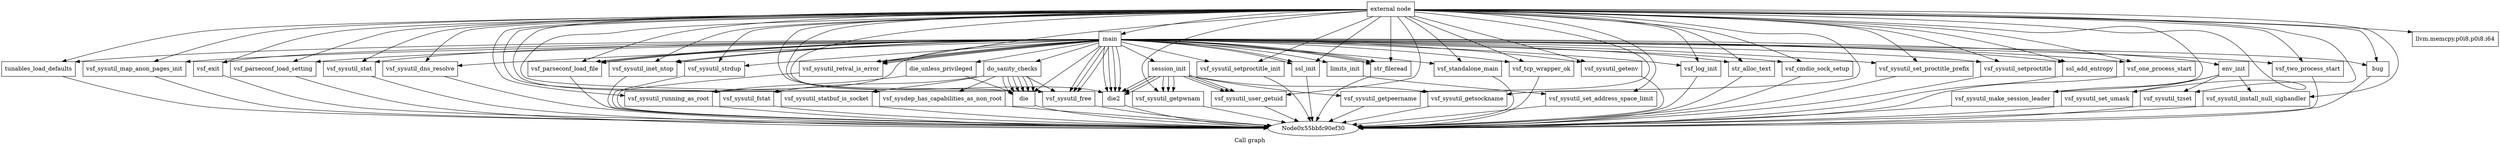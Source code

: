digraph "Call graph" {
	label="Call graph";

	Node0x55bbfc9154c0 [shape=record,label="{external node}"];
	Node0x55bbfc9154c0 -> Node0x55bbfc901b90;
	Node0x55bbfc9154c0 -> Node0x55bbfc89fc10;
	Node0x55bbfc9154c0 -> Node0x55bbfc9105d0;
	Node0x55bbfc9154c0 -> Node0x55bbfc90f390;
	Node0x55bbfc9154c0 -> Node0x55bbfc910be0;
	Node0x55bbfc9154c0 -> Node0x55bbfc8feff0;
	Node0x55bbfc9154c0 -> Node0x55bbfc8fffb0;
	Node0x55bbfc9154c0 -> Node0x55bbfc90e310;
	Node0x55bbfc9154c0 -> Node0x55bbfc900eb0;
	Node0x55bbfc9154c0 -> Node0x55bbfc903940;
	Node0x55bbfc9154c0 -> Node0x55bbfc9006b0;
	Node0x55bbfc9154c0 -> Node0x55bbfc902d00;
	Node0x55bbfc9154c0 -> Node0x55bbfc90f7b0;
	Node0x55bbfc9154c0 -> Node0x55bbfc90f5a0;
	Node0x55bbfc9154c0 -> Node0x55bbfc90f1a0;
	Node0x55bbfc9154c0 -> Node0x55bbfc911900;
	Node0x55bbfc9154c0 -> Node0x55bbfc912df0;
	Node0x55bbfc9154c0 -> Node0x55bbfc913000;
	Node0x55bbfc9154c0 -> Node0x55bbfc9140d0;
	Node0x55bbfc9154c0 -> Node0x55bbfc91d4a0;
	Node0x55bbfc9154c0 -> Node0x55bbfc91d070;
	Node0x55bbfc9154c0 -> Node0x55bbfc920ad0;
	Node0x55bbfc9154c0 -> Node0x55bbfc90dbb0;
	Node0x55bbfc9154c0 -> Node0x55bbfc90dc20;
	Node0x55bbfc9154c0 -> Node0x55bbfc90dc90;
	Node0x55bbfc9154c0 -> Node0x55bbfc89f970;
	Node0x55bbfc9154c0 -> Node0x55bbfc89f9e0;
	Node0x55bbfc9154c0 -> Node0x55bbfc89fa50;
	Node0x55bbfc9154c0 -> Node0x55bbfc89fac0;
	Node0x55bbfc9154c0 -> Node0x55bbfc89fb30;
	Node0x55bbfc9154c0 -> Node0x55bbfc89fba0;
	Node0x55bbfc9154c0 -> Node0x55bbfc89ffb0;
	Node0x55bbfc9154c0 -> Node0x55bbfc8a0050;
	Node0x55bbfc9154c0 -> Node0x55bbfc89ffe0;
	Node0x55bbfc9154c0 -> Node0x55bbfc926950;
	Node0x55bbfc9154c0 -> Node0x55bbfc9269f0;
	Node0x55bbfc9154c0 -> Node0x55bbfc926980;
	Node0x55bbfc9154c0 -> Node0x55bbfc926aa0;
	Node0x55bbfc9154c0 -> Node0x55bbfc926b10;
	Node0x55bbfc9154c0 -> Node0x55bbfc8a00c0;
	Node0x55bbfc9154c0 -> Node0x55bbfc926620;
	Node0x55bbfc9154c0 -> Node0x55bbfc9265b0;
	Node0x55bbfc9154c0 -> Node0x55bbfc9266d0;
	Node0x55bbfc901b90 [shape=record,label="{main}"];
	Node0x55bbfc901b90 -> Node0x55bbfc9105d0;
	Node0x55bbfc901b90 -> Node0x55bbfc90f390;
	Node0x55bbfc901b90 -> Node0x55bbfc910be0;
	Node0x55bbfc901b90 -> Node0x55bbfc8feff0;
	Node0x55bbfc901b90 -> Node0x55bbfc8fffb0;
	Node0x55bbfc901b90 -> Node0x55bbfc90e310;
	Node0x55bbfc901b90 -> Node0x55bbfc900eb0;
	Node0x55bbfc901b90 -> Node0x55bbfc903940;
	Node0x55bbfc901b90 -> Node0x55bbfc9006b0;
	Node0x55bbfc901b90 -> Node0x55bbfc8feff0;
	Node0x55bbfc901b90 -> Node0x55bbfc902d00;
	Node0x55bbfc901b90 -> Node0x55bbfc90f7b0;
	Node0x55bbfc901b90 -> Node0x55bbfc902d00;
	Node0x55bbfc901b90 -> Node0x55bbfc90f5a0;
	Node0x55bbfc901b90 -> Node0x55bbfc90f1a0;
	Node0x55bbfc901b90 -> Node0x55bbfc902d00;
	Node0x55bbfc901b90 -> Node0x55bbfc91c700;
	Node0x55bbfc901b90 -> Node0x55bbfc911900;
	Node0x55bbfc901b90 -> Node0x55bbfc912df0;
	Node0x55bbfc901b90 -> Node0x55bbfc913000;
	Node0x55bbfc901b90 -> Node0x55bbfc9140d0;
	Node0x55bbfc901b90 -> Node0x55bbfc91d4a0;
	Node0x55bbfc901b90 -> Node0x55bbfc8feff0;
	Node0x55bbfc901b90 -> Node0x55bbfc915930;
	Node0x55bbfc901b90 -> Node0x55bbfc914b60;
	Node0x55bbfc901b90 -> Node0x55bbfc914e20;
	Node0x55bbfc901b90 -> Node0x55bbfc9159f0;
	Node0x55bbfc901b90 -> Node0x55bbfc91d070;
	Node0x55bbfc901b90 -> Node0x55bbfc90f5a0;
	Node0x55bbfc901b90 -> Node0x55bbfc920ad0;
	Node0x55bbfc901b90 -> Node0x55bbfc90dbb0;
	Node0x55bbfc901b90 -> Node0x55bbfc90dc20;
	Node0x55bbfc901b90 -> Node0x55bbfc90dc90;
	Node0x55bbfc901b90 -> Node0x55bbfc912df0;
	Node0x55bbfc901b90 -> Node0x55bbfc89f970;
	Node0x55bbfc901b90 -> Node0x55bbfc89f9e0;
	Node0x55bbfc901b90 -> Node0x55bbfc9006b0;
	Node0x55bbfc901b90 -> Node0x55bbfc900eb0;
	Node0x55bbfc901b90 -> Node0x55bbfc89f9e0;
	Node0x55bbfc901b90 -> Node0x55bbfc9006b0;
	Node0x55bbfc901b90 -> Node0x55bbfc900eb0;
	Node0x55bbfc901b90 -> Node0x55bbfc89f9e0;
	Node0x55bbfc901b90 -> Node0x55bbfc9006b0;
	Node0x55bbfc901b90 -> Node0x55bbfc900eb0;
	Node0x55bbfc901b90 -> Node0x55bbfc89fa50;
	Node0x55bbfc901b90 -> Node0x55bbfc89fac0;
	Node0x55bbfc901b90 -> Node0x55bbfc89fb30;
	Node0x55bbfc901b90 -> Node0x55bbfc89fba0;
	Node0x55bbfc89fc10 [shape=record,label="{llvm.memcpy.p0i8.p0i8.i64}"];
	Node0x55bbfc9105d0 [shape=record,label="{tunables_load_defaults}"];
	Node0x55bbfc9105d0 -> Node0x55bbfc90ef30;
	Node0x55bbfc90f390 [shape=record,label="{vsf_sysutil_map_anon_pages_init}"];
	Node0x55bbfc90f390 -> Node0x55bbfc90ef30;
	Node0x55bbfc910be0 [shape=record,label="{die}"];
	Node0x55bbfc910be0 -> Node0x55bbfc90ef30;
	Node0x55bbfc8feff0 [shape=record,label="{vsf_parseconf_load_file}"];
	Node0x55bbfc8feff0 -> Node0x55bbfc90ef30;
	Node0x55bbfc8fffb0 [shape=record,label="{vsf_exit}"];
	Node0x55bbfc8fffb0 -> Node0x55bbfc90ef30;
	Node0x55bbfc90e310 [shape=record,label="{vsf_parseconf_load_setting}"];
	Node0x55bbfc90e310 -> Node0x55bbfc90ef30;
	Node0x55bbfc900eb0 [shape=record,label="{die2}"];
	Node0x55bbfc900eb0 -> Node0x55bbfc90ef30;
	Node0x55bbfc903940 [shape=record,label="{vsf_sysutil_stat}"];
	Node0x55bbfc903940 -> Node0x55bbfc90ef30;
	Node0x55bbfc9006b0 [shape=record,label="{vsf_sysutil_retval_is_error}"];
	Node0x55bbfc9006b0 -> Node0x55bbfc90ef30;
	Node0x55bbfc902d00 [shape=record,label="{vsf_sysutil_free}"];
	Node0x55bbfc902d00 -> Node0x55bbfc90ef30;
	Node0x55bbfc90f7b0 [shape=record,label="{vsf_sysutil_dns_resolve}"];
	Node0x55bbfc90f7b0 -> Node0x55bbfc90ef30;
	Node0x55bbfc90f5a0 [shape=record,label="{vsf_sysutil_inet_ntop}"];
	Node0x55bbfc90f5a0 -> Node0x55bbfc90ef30;
	Node0x55bbfc90f1a0 [shape=record,label="{vsf_sysutil_strdup}"];
	Node0x55bbfc90f1a0 -> Node0x55bbfc90ef30;
	Node0x55bbfc91c700 [shape=record,label="{die_unless_privileged}"];
	Node0x55bbfc91c700 -> Node0x55bbfc89fa50;
	Node0x55bbfc91c700 -> Node0x55bbfc910be0;
	Node0x55bbfc911900 [shape=record,label="{vsf_sysutil_setproctitle_init}"];
	Node0x55bbfc911900 -> Node0x55bbfc90ef30;
	Node0x55bbfc912df0 [shape=record,label="{ssl_init}"];
	Node0x55bbfc912df0 -> Node0x55bbfc90ef30;
	Node0x55bbfc913000 [shape=record,label="{vsf_standalone_main}"];
	Node0x55bbfc913000 -> Node0x55bbfc90ef30;
	Node0x55bbfc9140d0 [shape=record,label="{vsf_tcp_wrapper_ok}"];
	Node0x55bbfc9140d0 -> Node0x55bbfc90ef30;
	Node0x55bbfc91d4a0 [shape=record,label="{vsf_sysutil_getenv}"];
	Node0x55bbfc91d4a0 -> Node0x55bbfc90ef30;
	Node0x55bbfc915930 [shape=record,label="{do_sanity_checks}"];
	Node0x55bbfc915930 -> Node0x55bbfc89ffb0;
	Node0x55bbfc915930 -> Node0x55bbfc8a0050;
	Node0x55bbfc915930 -> Node0x55bbfc910be0;
	Node0x55bbfc915930 -> Node0x55bbfc902d00;
	Node0x55bbfc915930 -> Node0x55bbfc910be0;
	Node0x55bbfc915930 -> Node0x55bbfc89ffe0;
	Node0x55bbfc915930 -> Node0x55bbfc910be0;
	Node0x55bbfc915930 -> Node0x55bbfc910be0;
	Node0x55bbfc915930 -> Node0x55bbfc910be0;
	Node0x55bbfc915930 -> Node0x55bbfc910be0;
	Node0x55bbfc914b60 [shape=record,label="{session_init}"];
	Node0x55bbfc914b60 -> Node0x55bbfc8a00c0;
	Node0x55bbfc914b60 -> Node0x55bbfc926620;
	Node0x55bbfc914b60 -> Node0x55bbfc9265b0;
	Node0x55bbfc914b60 -> Node0x55bbfc900eb0;
	Node0x55bbfc914b60 -> Node0x55bbfc9266d0;
	Node0x55bbfc914b60 -> Node0x55bbfc9265b0;
	Node0x55bbfc914b60 -> Node0x55bbfc900eb0;
	Node0x55bbfc914b60 -> Node0x55bbfc9266d0;
	Node0x55bbfc914b60 -> Node0x55bbfc9265b0;
	Node0x55bbfc914b60 -> Node0x55bbfc900eb0;
	Node0x55bbfc914b60 -> Node0x55bbfc9266d0;
	Node0x55bbfc914e20 [shape=record,label="{env_init}"];
	Node0x55bbfc914e20 -> Node0x55bbfc926950;
	Node0x55bbfc914e20 -> Node0x55bbfc9269f0;
	Node0x55bbfc914e20 -> Node0x55bbfc926980;
	Node0x55bbfc914e20 -> Node0x55bbfc926aa0;
	Node0x55bbfc9159f0 [shape=record,label="{limits_init}"];
	Node0x55bbfc9159f0 -> Node0x55bbfc926b10;
	Node0x55bbfc91d070 [shape=record,label="{vsf_log_init}"];
	Node0x55bbfc91d070 -> Node0x55bbfc90ef30;
	Node0x55bbfc920ad0 [shape=record,label="{str_alloc_text}"];
	Node0x55bbfc920ad0 -> Node0x55bbfc90ef30;
	Node0x55bbfc90dbb0 [shape=record,label="{vsf_cmdio_sock_setup}"];
	Node0x55bbfc90dbb0 -> Node0x55bbfc90ef30;
	Node0x55bbfc90dc20 [shape=record,label="{vsf_sysutil_set_proctitle_prefix}"];
	Node0x55bbfc90dc20 -> Node0x55bbfc90ef30;
	Node0x55bbfc90dc90 [shape=record,label="{vsf_sysutil_setproctitle}"];
	Node0x55bbfc90dc90 -> Node0x55bbfc90ef30;
	Node0x55bbfc89f970 [shape=record,label="{ssl_add_entropy}"];
	Node0x55bbfc89f970 -> Node0x55bbfc90ef30;
	Node0x55bbfc89f9e0 [shape=record,label="{str_fileread}"];
	Node0x55bbfc89f9e0 -> Node0x55bbfc90ef30;
	Node0x55bbfc89fa50 [shape=record,label="{vsf_sysutil_running_as_root}"];
	Node0x55bbfc89fa50 -> Node0x55bbfc90ef30;
	Node0x55bbfc89fac0 [shape=record,label="{vsf_one_process_start}"];
	Node0x55bbfc89fac0 -> Node0x55bbfc90ef30;
	Node0x55bbfc89fb30 [shape=record,label="{vsf_two_process_start}"];
	Node0x55bbfc89fb30 -> Node0x55bbfc90ef30;
	Node0x55bbfc89fba0 [shape=record,label="{bug}"];
	Node0x55bbfc89fba0 -> Node0x55bbfc90ef30;
	Node0x55bbfc89ffb0 [shape=record,label="{vsf_sysutil_fstat}"];
	Node0x55bbfc89ffb0 -> Node0x55bbfc90ef30;
	Node0x55bbfc8a0050 [shape=record,label="{vsf_sysutil_statbuf_is_socket}"];
	Node0x55bbfc8a0050 -> Node0x55bbfc90ef30;
	Node0x55bbfc89ffe0 [shape=record,label="{vsf_sysdep_has_capabilities_as_non_root}"];
	Node0x55bbfc89ffe0 -> Node0x55bbfc90ef30;
	Node0x55bbfc8a00c0 [shape=record,label="{vsf_sysutil_getpeername}"];
	Node0x55bbfc8a00c0 -> Node0x55bbfc90ef30;
	Node0x55bbfc9265b0 [shape=record,label="{vsf_sysutil_getpwnam}"];
	Node0x55bbfc9265b0 -> Node0x55bbfc90ef30;
	Node0x55bbfc926620 [shape=record,label="{vsf_sysutil_getsockname}"];
	Node0x55bbfc926620 -> Node0x55bbfc90ef30;
	Node0x55bbfc9266d0 [shape=record,label="{vsf_sysutil_user_getuid}"];
	Node0x55bbfc9266d0 -> Node0x55bbfc90ef30;
	Node0x55bbfc926950 [shape=record,label="{vsf_sysutil_make_session_leader}"];
	Node0x55bbfc926950 -> Node0x55bbfc90ef30;
	Node0x55bbfc9269f0 [shape=record,label="{vsf_sysutil_set_umask}"];
	Node0x55bbfc9269f0 -> Node0x55bbfc90ef30;
	Node0x55bbfc926980 [shape=record,label="{vsf_sysutil_tzset}"];
	Node0x55bbfc926980 -> Node0x55bbfc90ef30;
	Node0x55bbfc926aa0 [shape=record,label="{vsf_sysutil_install_null_sighandler}"];
	Node0x55bbfc926aa0 -> Node0x55bbfc90ef30;
	Node0x55bbfc926b10 [shape=record,label="{vsf_sysutil_set_address_space_limit}"];
	Node0x55bbfc926b10 -> Node0x55bbfc90ef30;
}
